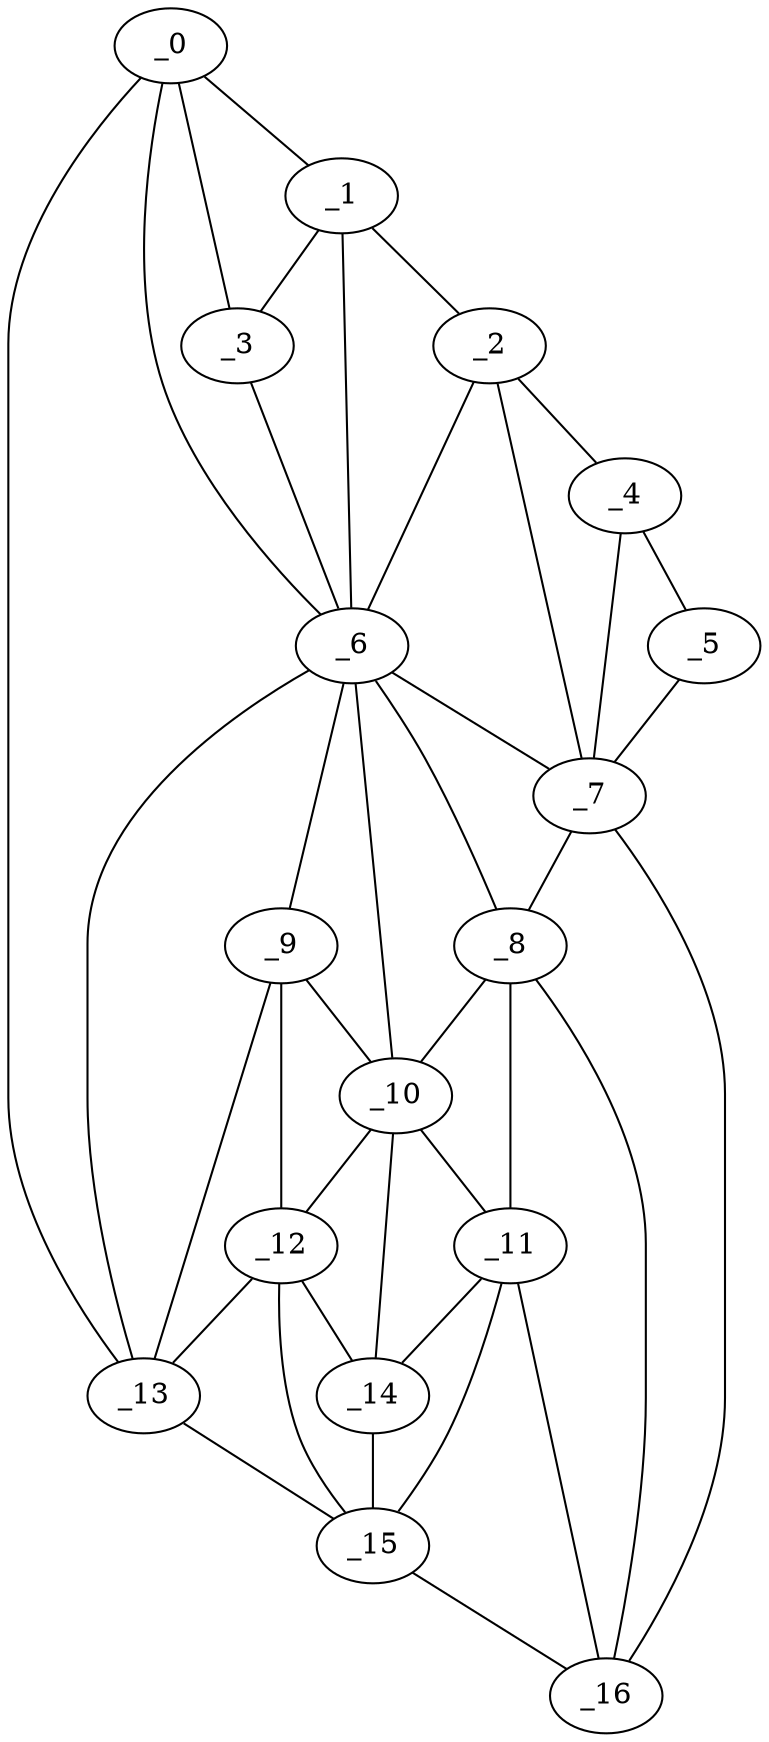 graph "obj53__185.gxl" {
	_0	 [x=9,
		y=85];
	_1	 [x=11,
		y=47];
	_0 -- _1	 [valence=1];
	_3	 [x=20,
		y=82];
	_0 -- _3	 [valence=2];
	_6	 [x=29,
		y=89];
	_0 -- _6	 [valence=1];
	_13	 [x=108,
		y=106];
	_0 -- _13	 [valence=1];
	_2	 [x=18,
		y=33];
	_1 -- _2	 [valence=1];
	_1 -- _3	 [valence=1];
	_1 -- _6	 [valence=1];
	_4	 [x=23,
		y=27];
	_2 -- _4	 [valence=1];
	_2 -- _6	 [valence=2];
	_7	 [x=56,
		y=20];
	_2 -- _7	 [valence=2];
	_3 -- _6	 [valence=2];
	_5	 [x=28,
		y=21];
	_4 -- _5	 [valence=1];
	_4 -- _7	 [valence=2];
	_5 -- _7	 [valence=1];
	_6 -- _7	 [valence=1];
	_8	 [x=66,
		y=23];
	_6 -- _8	 [valence=2];
	_9	 [x=94,
		y=93];
	_6 -- _9	 [valence=1];
	_10	 [x=102,
		y=58];
	_6 -- _10	 [valence=2];
	_6 -- _13	 [valence=1];
	_7 -- _8	 [valence=1];
	_16	 [x=122,
		y=30];
	_7 -- _16	 [valence=1];
	_8 -- _10	 [valence=2];
	_11	 [x=106,
		y=43];
	_8 -- _11	 [valence=2];
	_8 -- _16	 [valence=2];
	_9 -- _10	 [valence=1];
	_12	 [x=107,
		y=90];
	_9 -- _12	 [valence=2];
	_9 -- _13	 [valence=2];
	_10 -- _11	 [valence=2];
	_10 -- _12	 [valence=2];
	_14	 [x=109,
		y=52];
	_10 -- _14	 [valence=1];
	_11 -- _14	 [valence=1];
	_15	 [x=120,
		y=49];
	_11 -- _15	 [valence=2];
	_11 -- _16	 [valence=2];
	_12 -- _13	 [valence=1];
	_12 -- _14	 [valence=2];
	_12 -- _15	 [valence=2];
	_13 -- _15	 [valence=1];
	_14 -- _15	 [valence=2];
	_15 -- _16	 [valence=1];
}
